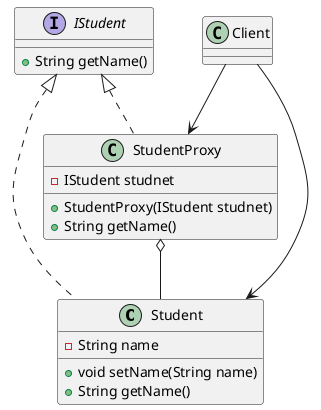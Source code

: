     @startuml

    class Student{
        - String name
        + void setName(String name)
        + String getName()
    }

    interface IStudent{
        +String getName()
    }

    class StudentProxy{
        -IStudent studnet
        +StudentProxy(IStudent studnet)
        + String getName()
    }

    StudentProxy o-- Student
    IStudent <|.. Student
    IStudent <|.. StudentProxy
    class Client
    Client -->StudentProxy
    Client -->Student


    @enduml